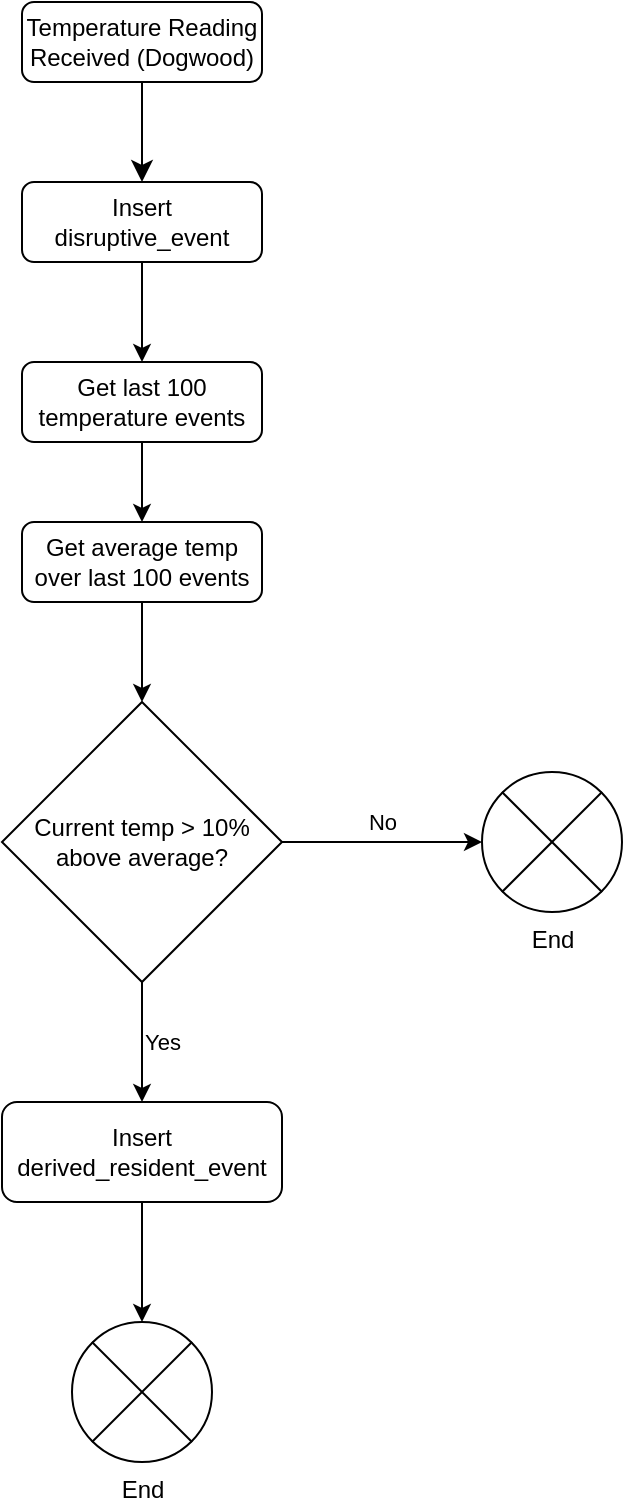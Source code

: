 <mxfile version="27.0.4">
  <diagram id="C5RBs43oDa-KdzZeNtuy" name="Page-1">
    <mxGraphModel dx="1426" dy="743" grid="1" gridSize="10" guides="1" tooltips="1" connect="1" arrows="1" fold="1" page="1" pageScale="1" pageWidth="827" pageHeight="1169" math="0" shadow="0">
      <root>
        <mxCell id="WIyWlLk6GJQsqaUBKTNV-0" />
        <mxCell id="WIyWlLk6GJQsqaUBKTNV-1" parent="WIyWlLk6GJQsqaUBKTNV-0" />
        <mxCell id="WIyWlLk6GJQsqaUBKTNV-2" value="" style="rounded=0;html=1;jettySize=auto;orthogonalLoop=1;fontSize=11;endArrow=classic;endFill=1;endSize=8;strokeWidth=1;shadow=0;labelBackgroundColor=none;edgeStyle=orthogonalEdgeStyle;" parent="WIyWlLk6GJQsqaUBKTNV-1" source="WIyWlLk6GJQsqaUBKTNV-3" edge="1">
          <mxGeometry relative="1" as="geometry">
            <mxPoint x="220" y="170" as="targetPoint" />
          </mxGeometry>
        </mxCell>
        <mxCell id="WIyWlLk6GJQsqaUBKTNV-3" value="Temperature Reading Received (Dogwood)" style="rounded=1;whiteSpace=wrap;html=1;fontSize=12;glass=0;strokeWidth=1;shadow=0;" parent="WIyWlLk6GJQsqaUBKTNV-1" vertex="1">
          <mxGeometry x="160" y="80" width="120" height="40" as="geometry" />
        </mxCell>
        <mxCell id="x_XZE3MSl6XGTZ9L1Ujs-2" style="edgeStyle=orthogonalEdgeStyle;rounded=0;orthogonalLoop=1;jettySize=auto;html=1;" edge="1" parent="WIyWlLk6GJQsqaUBKTNV-1" source="WIyWlLk6GJQsqaUBKTNV-7" target="x_XZE3MSl6XGTZ9L1Ujs-0">
          <mxGeometry relative="1" as="geometry" />
        </mxCell>
        <mxCell id="WIyWlLk6GJQsqaUBKTNV-7" value="Insert disruptive_event" style="rounded=1;whiteSpace=wrap;html=1;fontSize=12;glass=0;strokeWidth=1;shadow=0;" parent="WIyWlLk6GJQsqaUBKTNV-1" vertex="1">
          <mxGeometry x="160" y="170" width="120" height="40" as="geometry" />
        </mxCell>
        <mxCell id="x_XZE3MSl6XGTZ9L1Ujs-4" style="edgeStyle=orthogonalEdgeStyle;rounded=0;orthogonalLoop=1;jettySize=auto;html=1;" edge="1" parent="WIyWlLk6GJQsqaUBKTNV-1" source="x_XZE3MSl6XGTZ9L1Ujs-0" target="x_XZE3MSl6XGTZ9L1Ujs-3">
          <mxGeometry relative="1" as="geometry" />
        </mxCell>
        <mxCell id="x_XZE3MSl6XGTZ9L1Ujs-0" value="Get last 100 temperature events" style="rounded=1;whiteSpace=wrap;html=1;fontSize=12;glass=0;strokeWidth=1;shadow=0;" vertex="1" parent="WIyWlLk6GJQsqaUBKTNV-1">
          <mxGeometry x="160" y="260" width="120" height="40" as="geometry" />
        </mxCell>
        <mxCell id="x_XZE3MSl6XGTZ9L1Ujs-6" style="edgeStyle=orthogonalEdgeStyle;rounded=0;orthogonalLoop=1;jettySize=auto;html=1;" edge="1" parent="WIyWlLk6GJQsqaUBKTNV-1" source="x_XZE3MSl6XGTZ9L1Ujs-3" target="x_XZE3MSl6XGTZ9L1Ujs-5">
          <mxGeometry relative="1" as="geometry" />
        </mxCell>
        <mxCell id="x_XZE3MSl6XGTZ9L1Ujs-3" value="Get average temp over last 100 events" style="rounded=1;whiteSpace=wrap;html=1;fontSize=12;glass=0;strokeWidth=1;shadow=0;" vertex="1" parent="WIyWlLk6GJQsqaUBKTNV-1">
          <mxGeometry x="160" y="340" width="120" height="40" as="geometry" />
        </mxCell>
        <mxCell id="x_XZE3MSl6XGTZ9L1Ujs-8" style="edgeStyle=orthogonalEdgeStyle;rounded=0;orthogonalLoop=1;jettySize=auto;html=1;" edge="1" parent="WIyWlLk6GJQsqaUBKTNV-1" source="x_XZE3MSl6XGTZ9L1Ujs-5" target="x_XZE3MSl6XGTZ9L1Ujs-7">
          <mxGeometry relative="1" as="geometry" />
        </mxCell>
        <mxCell id="x_XZE3MSl6XGTZ9L1Ujs-9" value="No" style="edgeLabel;html=1;align=center;verticalAlign=middle;resizable=0;points=[];" vertex="1" connectable="0" parent="x_XZE3MSl6XGTZ9L1Ujs-8">
          <mxGeometry x="-0.28" relative="1" as="geometry">
            <mxPoint x="14" y="-10" as="offset" />
          </mxGeometry>
        </mxCell>
        <mxCell id="x_XZE3MSl6XGTZ9L1Ujs-11" style="edgeStyle=orthogonalEdgeStyle;rounded=0;orthogonalLoop=1;jettySize=auto;html=1;" edge="1" parent="WIyWlLk6GJQsqaUBKTNV-1" source="x_XZE3MSl6XGTZ9L1Ujs-5" target="x_XZE3MSl6XGTZ9L1Ujs-10">
          <mxGeometry relative="1" as="geometry" />
        </mxCell>
        <mxCell id="x_XZE3MSl6XGTZ9L1Ujs-12" value="Yes" style="edgeLabel;html=1;align=center;verticalAlign=middle;resizable=0;points=[];" vertex="1" connectable="0" parent="x_XZE3MSl6XGTZ9L1Ujs-11">
          <mxGeometry x="-0.5" relative="1" as="geometry">
            <mxPoint x="10" y="15" as="offset" />
          </mxGeometry>
        </mxCell>
        <mxCell id="x_XZE3MSl6XGTZ9L1Ujs-5" value="Current temp &amp;gt; 10% above average?" style="rhombus;whiteSpace=wrap;html=1;" vertex="1" parent="WIyWlLk6GJQsqaUBKTNV-1">
          <mxGeometry x="150" y="430" width="140" height="140" as="geometry" />
        </mxCell>
        <mxCell id="x_XZE3MSl6XGTZ9L1Ujs-7" value="End" style="verticalLabelPosition=bottom;verticalAlign=top;html=1;shape=mxgraph.flowchart.or;" vertex="1" parent="WIyWlLk6GJQsqaUBKTNV-1">
          <mxGeometry x="390" y="465" width="70" height="70" as="geometry" />
        </mxCell>
        <mxCell id="x_XZE3MSl6XGTZ9L1Ujs-14" style="edgeStyle=orthogonalEdgeStyle;rounded=0;orthogonalLoop=1;jettySize=auto;html=1;" edge="1" parent="WIyWlLk6GJQsqaUBKTNV-1" source="x_XZE3MSl6XGTZ9L1Ujs-10" target="x_XZE3MSl6XGTZ9L1Ujs-13">
          <mxGeometry relative="1" as="geometry" />
        </mxCell>
        <mxCell id="x_XZE3MSl6XGTZ9L1Ujs-10" value="Insert derived_resident_event" style="rounded=1;whiteSpace=wrap;html=1;fontSize=12;glass=0;strokeWidth=1;shadow=0;" vertex="1" parent="WIyWlLk6GJQsqaUBKTNV-1">
          <mxGeometry x="150" y="630" width="140" height="50" as="geometry" />
        </mxCell>
        <mxCell id="x_XZE3MSl6XGTZ9L1Ujs-13" value="End" style="verticalLabelPosition=bottom;verticalAlign=top;html=1;shape=mxgraph.flowchart.or;" vertex="1" parent="WIyWlLk6GJQsqaUBKTNV-1">
          <mxGeometry x="185" y="740" width="70" height="70" as="geometry" />
        </mxCell>
      </root>
    </mxGraphModel>
  </diagram>
</mxfile>
